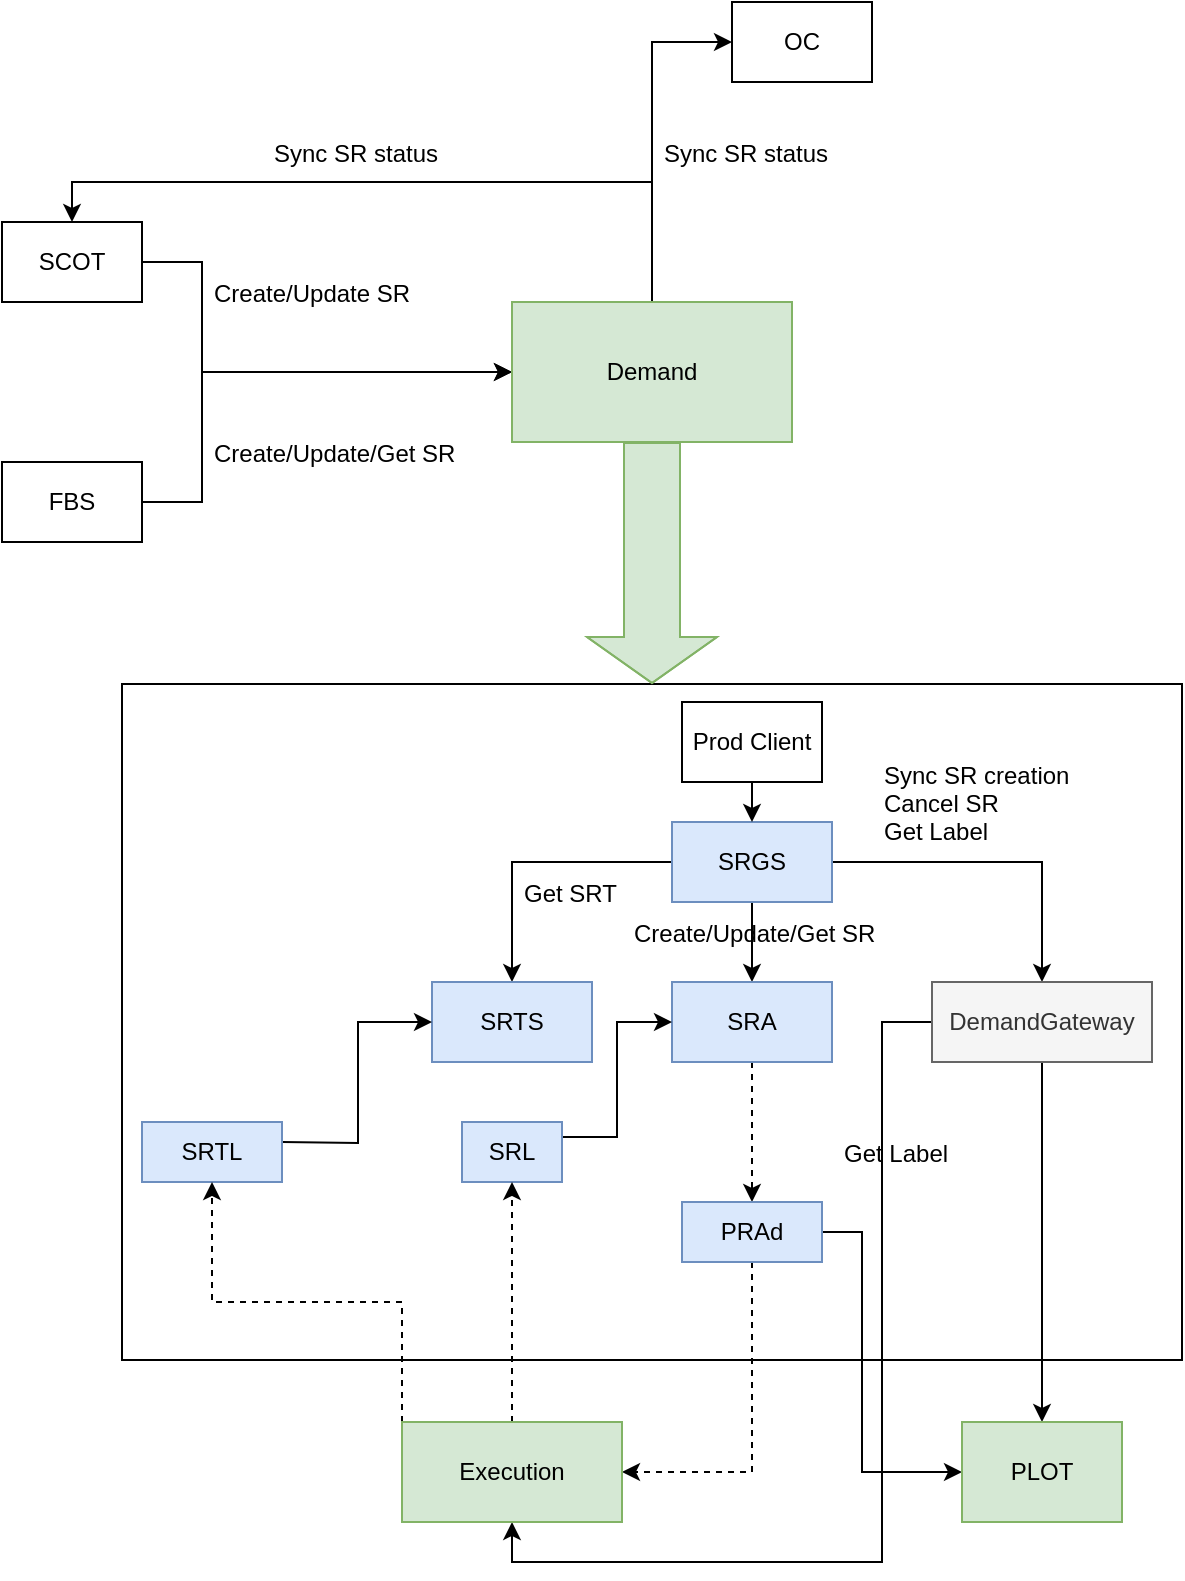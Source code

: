 <mxfile version="17.4.0" type="github"><diagram id="TIabJU2ldrdjhdTD4azT" name="Page-1"><mxGraphModel dx="1243" dy="841" grid="1" gridSize="10" guides="1" tooltips="1" connect="1" arrows="1" fold="1" page="1" pageScale="1" pageWidth="827" pageHeight="1169" math="0" shadow="0"><root><mxCell id="0"/><mxCell id="1" parent="0"/><mxCell id="pnPQU7P0LPt3BbJO7VFJ-38" value="" style="rounded=0;whiteSpace=wrap;html=1;fillColor=none;gradientColor=none;" vertex="1" parent="1"><mxGeometry x="100" y="351" width="530" height="338" as="geometry"/></mxCell><mxCell id="pnPQU7P0LPt3BbJO7VFJ-3" style="edgeStyle=orthogonalEdgeStyle;rounded=0;orthogonalLoop=1;jettySize=auto;html=1;exitX=1;exitY=0.5;exitDx=0;exitDy=0;entryX=0;entryY=0.5;entryDx=0;entryDy=0;" edge="1" parent="1" source="GZXrn2jKke0J8m1Ndmz2-1" target="pnPQU7P0LPt3BbJO7VFJ-2"><mxGeometry relative="1" as="geometry"><Array as="points"><mxPoint x="140" y="140"/><mxPoint x="140" y="195"/></Array></mxGeometry></mxCell><mxCell id="GZXrn2jKke0J8m1Ndmz2-1" value="SCOT" style="rounded=0;whiteSpace=wrap;html=1;" parent="1" vertex="1"><mxGeometry x="40" y="120" width="70" height="40" as="geometry"/></mxCell><mxCell id="pnPQU7P0LPt3BbJO7VFJ-4" style="edgeStyle=orthogonalEdgeStyle;rounded=0;orthogonalLoop=1;jettySize=auto;html=1;exitX=1;exitY=0.5;exitDx=0;exitDy=0;entryX=0;entryY=0.5;entryDx=0;entryDy=0;" edge="1" parent="1" source="pnPQU7P0LPt3BbJO7VFJ-1" target="pnPQU7P0LPt3BbJO7VFJ-2"><mxGeometry relative="1" as="geometry"><mxPoint x="200" y="190" as="targetPoint"/><Array as="points"><mxPoint x="140" y="260"/><mxPoint x="140" y="195"/></Array></mxGeometry></mxCell><mxCell id="pnPQU7P0LPt3BbJO7VFJ-1" value="FBS" style="rounded=0;whiteSpace=wrap;html=1;" vertex="1" parent="1"><mxGeometry x="40" y="240" width="70" height="40" as="geometry"/></mxCell><mxCell id="pnPQU7P0LPt3BbJO7VFJ-5" style="edgeStyle=orthogonalEdgeStyle;rounded=0;orthogonalLoop=1;jettySize=auto;html=1;exitX=0.5;exitY=0;exitDx=0;exitDy=0;entryX=0.5;entryY=0;entryDx=0;entryDy=0;" edge="1" parent="1" source="pnPQU7P0LPt3BbJO7VFJ-2" target="GZXrn2jKke0J8m1Ndmz2-1"><mxGeometry relative="1" as="geometry"/></mxCell><mxCell id="pnPQU7P0LPt3BbJO7VFJ-7" style="edgeStyle=orthogonalEdgeStyle;rounded=0;orthogonalLoop=1;jettySize=auto;html=1;exitX=0.5;exitY=0;exitDx=0;exitDy=0;entryX=0;entryY=0.5;entryDx=0;entryDy=0;" edge="1" parent="1" source="pnPQU7P0LPt3BbJO7VFJ-2" target="pnPQU7P0LPt3BbJO7VFJ-6"><mxGeometry relative="1" as="geometry"/></mxCell><mxCell id="pnPQU7P0LPt3BbJO7VFJ-2" value="Demand" style="rounded=0;whiteSpace=wrap;html=1;fillColor=#d5e8d4;strokeColor=#82b366;" vertex="1" parent="1"><mxGeometry x="295" y="160" width="140" height="70" as="geometry"/></mxCell><mxCell id="pnPQU7P0LPt3BbJO7VFJ-6" value="OC" style="rounded=0;whiteSpace=wrap;html=1;" vertex="1" parent="1"><mxGeometry x="405" y="10" width="70" height="40" as="geometry"/></mxCell><mxCell id="pnPQU7P0LPt3BbJO7VFJ-11" style="edgeStyle=orthogonalEdgeStyle;rounded=0;orthogonalLoop=1;jettySize=auto;html=1;exitX=0.5;exitY=1;exitDx=0;exitDy=0;entryX=0.5;entryY=0;entryDx=0;entryDy=0;" edge="1" parent="1" source="pnPQU7P0LPt3BbJO7VFJ-8" target="pnPQU7P0LPt3BbJO7VFJ-10"><mxGeometry relative="1" as="geometry"/></mxCell><mxCell id="pnPQU7P0LPt3BbJO7VFJ-12" style="edgeStyle=orthogonalEdgeStyle;rounded=0;orthogonalLoop=1;jettySize=auto;html=1;exitX=0;exitY=1;exitDx=0;exitDy=0;entryX=0.5;entryY=0;entryDx=0;entryDy=0;" edge="1" parent="1" source="pnPQU7P0LPt3BbJO7VFJ-8" target="pnPQU7P0LPt3BbJO7VFJ-9"><mxGeometry relative="1" as="geometry"><Array as="points"><mxPoint x="375" y="440"/><mxPoint x="295" y="440"/></Array></mxGeometry></mxCell><mxCell id="pnPQU7P0LPt3BbJO7VFJ-14" style="edgeStyle=orthogonalEdgeStyle;rounded=0;orthogonalLoop=1;jettySize=auto;html=1;exitX=1;exitY=1;exitDx=0;exitDy=0;" edge="1" parent="1" source="pnPQU7P0LPt3BbJO7VFJ-8" target="pnPQU7P0LPt3BbJO7VFJ-13"><mxGeometry relative="1" as="geometry"><Array as="points"><mxPoint x="455" y="440"/><mxPoint x="560" y="440"/></Array></mxGeometry></mxCell><mxCell id="pnPQU7P0LPt3BbJO7VFJ-8" value="SRGS" style="rounded=0;whiteSpace=wrap;html=1;fillColor=#dae8fc;strokeColor=#6c8ebf;" vertex="1" parent="1"><mxGeometry x="375" y="420" width="80" height="40" as="geometry"/></mxCell><mxCell id="pnPQU7P0LPt3BbJO7VFJ-9" value="SRTS" style="rounded=0;whiteSpace=wrap;html=1;fillColor=#dae8fc;strokeColor=#6c8ebf;" vertex="1" parent="1"><mxGeometry x="255" y="500" width="80" height="40" as="geometry"/></mxCell><mxCell id="pnPQU7P0LPt3BbJO7VFJ-32" style="edgeStyle=orthogonalEdgeStyle;rounded=0;orthogonalLoop=1;jettySize=auto;html=1;exitX=0.5;exitY=1;exitDx=0;exitDy=0;entryX=0.5;entryY=0;entryDx=0;entryDy=0;dashed=1;" edge="1" parent="1" source="pnPQU7P0LPt3BbJO7VFJ-10" target="pnPQU7P0LPt3BbJO7VFJ-22"><mxGeometry relative="1" as="geometry"/></mxCell><mxCell id="pnPQU7P0LPt3BbJO7VFJ-10" value="SRA" style="rounded=0;whiteSpace=wrap;html=1;fillColor=#dae8fc;strokeColor=#6c8ebf;" vertex="1" parent="1"><mxGeometry x="375" y="500" width="80" height="40" as="geometry"/></mxCell><mxCell id="pnPQU7P0LPt3BbJO7VFJ-44" style="edgeStyle=orthogonalEdgeStyle;rounded=0;orthogonalLoop=1;jettySize=auto;html=1;exitX=0.5;exitY=1;exitDx=0;exitDy=0;entryX=0.5;entryY=0;entryDx=0;entryDy=0;" edge="1" parent="1" source="pnPQU7P0LPt3BbJO7VFJ-13" target="pnPQU7P0LPt3BbJO7VFJ-43"><mxGeometry relative="1" as="geometry"/></mxCell><mxCell id="pnPQU7P0LPt3BbJO7VFJ-45" style="edgeStyle=orthogonalEdgeStyle;rounded=0;orthogonalLoop=1;jettySize=auto;html=1;exitX=0;exitY=0.5;exitDx=0;exitDy=0;entryX=0.5;entryY=1;entryDx=0;entryDy=0;" edge="1" parent="1" source="pnPQU7P0LPt3BbJO7VFJ-13" target="pnPQU7P0LPt3BbJO7VFJ-30"><mxGeometry relative="1" as="geometry"><Array as="points"><mxPoint x="480" y="520"/><mxPoint x="480" y="790"/><mxPoint x="295" y="790"/></Array></mxGeometry></mxCell><mxCell id="pnPQU7P0LPt3BbJO7VFJ-13" value="DemandGateway" style="rounded=0;whiteSpace=wrap;html=1;fillColor=#f5f5f5;strokeColor=#666666;fontColor=#333333;" vertex="1" parent="1"><mxGeometry x="505" y="500" width="110" height="40" as="geometry"/></mxCell><mxCell id="pnPQU7P0LPt3BbJO7VFJ-17" style="edgeStyle=orthogonalEdgeStyle;rounded=0;orthogonalLoop=1;jettySize=auto;html=1;exitX=0.5;exitY=0;exitDx=0;exitDy=0;entryX=0;entryY=0.5;entryDx=0;entryDy=0;" edge="1" parent="1" target="pnPQU7P0LPt3BbJO7VFJ-9"><mxGeometry relative="1" as="geometry"><mxPoint x="180" y="580" as="sourcePoint"/></mxGeometry></mxCell><mxCell id="pnPQU7P0LPt3BbJO7VFJ-16" value="SRTL" style="rounded=0;whiteSpace=wrap;html=1;fillColor=#dae8fc;strokeColor=#6c8ebf;" vertex="1" parent="1"><mxGeometry x="110" y="570" width="70" height="30" as="geometry"/></mxCell><mxCell id="pnPQU7P0LPt3BbJO7VFJ-19" style="edgeStyle=orthogonalEdgeStyle;rounded=0;orthogonalLoop=1;jettySize=auto;html=1;exitX=1;exitY=0.25;exitDx=0;exitDy=0;entryX=0;entryY=0.5;entryDx=0;entryDy=0;" edge="1" parent="1" source="pnPQU7P0LPt3BbJO7VFJ-18" target="pnPQU7P0LPt3BbJO7VFJ-10"><mxGeometry relative="1" as="geometry"/></mxCell><mxCell id="pnPQU7P0LPt3BbJO7VFJ-18" value="SRL" style="rounded=0;whiteSpace=wrap;html=1;fillColor=#dae8fc;strokeColor=#6c8ebf;" vertex="1" parent="1"><mxGeometry x="270" y="570" width="50" height="30" as="geometry"/></mxCell><mxCell id="pnPQU7P0LPt3BbJO7VFJ-21" style="edgeStyle=orthogonalEdgeStyle;rounded=0;orthogonalLoop=1;jettySize=auto;html=1;exitX=0.5;exitY=1;exitDx=0;exitDy=0;entryX=0.5;entryY=0;entryDx=0;entryDy=0;" edge="1" parent="1" source="pnPQU7P0LPt3BbJO7VFJ-20" target="pnPQU7P0LPt3BbJO7VFJ-8"><mxGeometry relative="1" as="geometry"/></mxCell><mxCell id="pnPQU7P0LPt3BbJO7VFJ-20" value="Prod Client" style="rounded=0;whiteSpace=wrap;html=1;" vertex="1" parent="1"><mxGeometry x="380" y="360" width="70" height="40" as="geometry"/></mxCell><mxCell id="pnPQU7P0LPt3BbJO7VFJ-34" style="edgeStyle=orthogonalEdgeStyle;rounded=0;orthogonalLoop=1;jettySize=auto;html=1;exitX=0.5;exitY=1;exitDx=0;exitDy=0;entryX=1;entryY=0.5;entryDx=0;entryDy=0;dashed=1;" edge="1" parent="1" source="pnPQU7P0LPt3BbJO7VFJ-22" target="pnPQU7P0LPt3BbJO7VFJ-30"><mxGeometry relative="1" as="geometry"/></mxCell><mxCell id="pnPQU7P0LPt3BbJO7VFJ-46" style="edgeStyle=orthogonalEdgeStyle;rounded=0;orthogonalLoop=1;jettySize=auto;html=1;exitX=1;exitY=0.5;exitDx=0;exitDy=0;entryX=0;entryY=0.5;entryDx=0;entryDy=0;" edge="1" parent="1" source="pnPQU7P0LPt3BbJO7VFJ-22" target="pnPQU7P0LPt3BbJO7VFJ-43"><mxGeometry relative="1" as="geometry"><Array as="points"><mxPoint x="470" y="625"/><mxPoint x="470" y="745"/></Array></mxGeometry></mxCell><mxCell id="pnPQU7P0LPt3BbJO7VFJ-22" value="PRAd" style="rounded=0;whiteSpace=wrap;html=1;fillColor=#dae8fc;strokeColor=#6c8ebf;" vertex="1" parent="1"><mxGeometry x="380" y="610" width="70" height="30" as="geometry"/></mxCell><mxCell id="pnPQU7P0LPt3BbJO7VFJ-28" value="Create/Update/Get SR" style="text;strokeColor=none;fillColor=none;align=left;verticalAlign=middle;spacingLeft=4;spacingRight=4;overflow=hidden;points=[[0,0.5],[1,0.5]];portConstraint=eastwest;rotatable=0;" vertex="1" parent="1"><mxGeometry x="140" y="220" width="180" height="30" as="geometry"/></mxCell><mxCell id="pnPQU7P0LPt3BbJO7VFJ-29" value="Sync SR status" style="text;strokeColor=none;fillColor=none;align=left;verticalAlign=middle;spacingLeft=4;spacingRight=4;overflow=hidden;points=[[0,0.5],[1,0.5]];portConstraint=eastwest;rotatable=0;" vertex="1" parent="1"><mxGeometry x="365" y="70" width="100" height="30" as="geometry"/></mxCell><mxCell id="pnPQU7P0LPt3BbJO7VFJ-31" style="edgeStyle=orthogonalEdgeStyle;orthogonalLoop=1;jettySize=auto;html=1;exitX=0;exitY=0;exitDx=0;exitDy=0;entryX=0.5;entryY=1;entryDx=0;entryDy=0;rounded=0;dashed=1;" edge="1" parent="1" source="pnPQU7P0LPt3BbJO7VFJ-30" target="pnPQU7P0LPt3BbJO7VFJ-16"><mxGeometry relative="1" as="geometry"/></mxCell><mxCell id="pnPQU7P0LPt3BbJO7VFJ-33" style="edgeStyle=orthogonalEdgeStyle;rounded=0;orthogonalLoop=1;jettySize=auto;html=1;exitX=0.5;exitY=0;exitDx=0;exitDy=0;entryX=0.5;entryY=1;entryDx=0;entryDy=0;dashed=1;" edge="1" parent="1" source="pnPQU7P0LPt3BbJO7VFJ-30" target="pnPQU7P0LPt3BbJO7VFJ-18"><mxGeometry relative="1" as="geometry"/></mxCell><mxCell id="pnPQU7P0LPt3BbJO7VFJ-30" value="Execution" style="rounded=0;whiteSpace=wrap;html=1;fillColor=#d5e8d4;strokeColor=#82b366;" vertex="1" parent="1"><mxGeometry x="240" y="720" width="110" height="50" as="geometry"/></mxCell><mxCell id="pnPQU7P0LPt3BbJO7VFJ-40" value="" style="shape=flexArrow;endArrow=classic;html=1;rounded=0;exitX=0.5;exitY=1;exitDx=0;exitDy=0;endWidth=36;endSize=7.33;fillColor=#d5e8d4;strokeColor=#82b366;width=28;" edge="1" parent="1" source="pnPQU7P0LPt3BbJO7VFJ-2" target="pnPQU7P0LPt3BbJO7VFJ-38"><mxGeometry width="50" height="50" relative="1" as="geometry"><mxPoint x="355" y="300" as="sourcePoint"/><mxPoint x="405" y="250" as="targetPoint"/><Array as="points"><mxPoint x="365" y="290"/></Array></mxGeometry></mxCell><mxCell id="pnPQU7P0LPt3BbJO7VFJ-43" value="PLOT" style="rounded=0;whiteSpace=wrap;html=1;fillColor=#d5e8d4;strokeColor=#82b366;" vertex="1" parent="1"><mxGeometry x="520" y="720" width="80" height="50" as="geometry"/></mxCell><mxCell id="pnPQU7P0LPt3BbJO7VFJ-47" value="Create/Update SR" style="text;strokeColor=none;fillColor=none;align=left;verticalAlign=middle;spacingLeft=4;spacingRight=4;overflow=hidden;points=[[0,0.5],[1,0.5]];portConstraint=eastwest;rotatable=0;" vertex="1" parent="1"><mxGeometry x="140" y="140" width="180" height="30" as="geometry"/></mxCell><mxCell id="pnPQU7P0LPt3BbJO7VFJ-48" value="Sync SR status" style="text;strokeColor=none;fillColor=none;align=left;verticalAlign=middle;spacingLeft=4;spacingRight=4;overflow=hidden;points=[[0,0.5],[1,0.5]];portConstraint=eastwest;rotatable=0;" vertex="1" parent="1"><mxGeometry x="170" y="70" width="100" height="30" as="geometry"/></mxCell><mxCell id="pnPQU7P0LPt3BbJO7VFJ-49" value="Sync SR creation&#10;Cancel SR&#10;Get Label" style="text;strokeColor=none;fillColor=none;align=left;verticalAlign=middle;spacingLeft=4;spacingRight=4;overflow=hidden;points=[[0,0.5],[1,0.5]];portConstraint=eastwest;rotatable=0;" vertex="1" parent="1"><mxGeometry x="475" y="380" width="105" height="60" as="geometry"/></mxCell><mxCell id="pnPQU7P0LPt3BbJO7VFJ-50" value="Get Label" style="text;strokeColor=none;fillColor=none;align=left;verticalAlign=middle;spacingLeft=4;spacingRight=4;overflow=hidden;points=[[0,0.5],[1,0.5]];portConstraint=eastwest;rotatable=0;" vertex="1" parent="1"><mxGeometry x="455" y="570" width="65" height="30" as="geometry"/></mxCell><mxCell id="pnPQU7P0LPt3BbJO7VFJ-52" value="Create/Update/Get SR" style="text;strokeColor=none;fillColor=none;align=left;verticalAlign=middle;spacingLeft=4;spacingRight=4;overflow=hidden;points=[[0,0.5],[1,0.5]];portConstraint=eastwest;rotatable=0;" vertex="1" parent="1"><mxGeometry x="350" y="460" width="180" height="30" as="geometry"/></mxCell><mxCell id="pnPQU7P0LPt3BbJO7VFJ-53" value="Get SRT" style="text;strokeColor=none;fillColor=none;align=left;verticalAlign=middle;spacingLeft=4;spacingRight=4;overflow=hidden;points=[[0,0.5],[1,0.5]];portConstraint=eastwest;rotatable=0;" vertex="1" parent="1"><mxGeometry x="295" y="440" width="80" height="30" as="geometry"/></mxCell></root></mxGraphModel></diagram></mxfile>